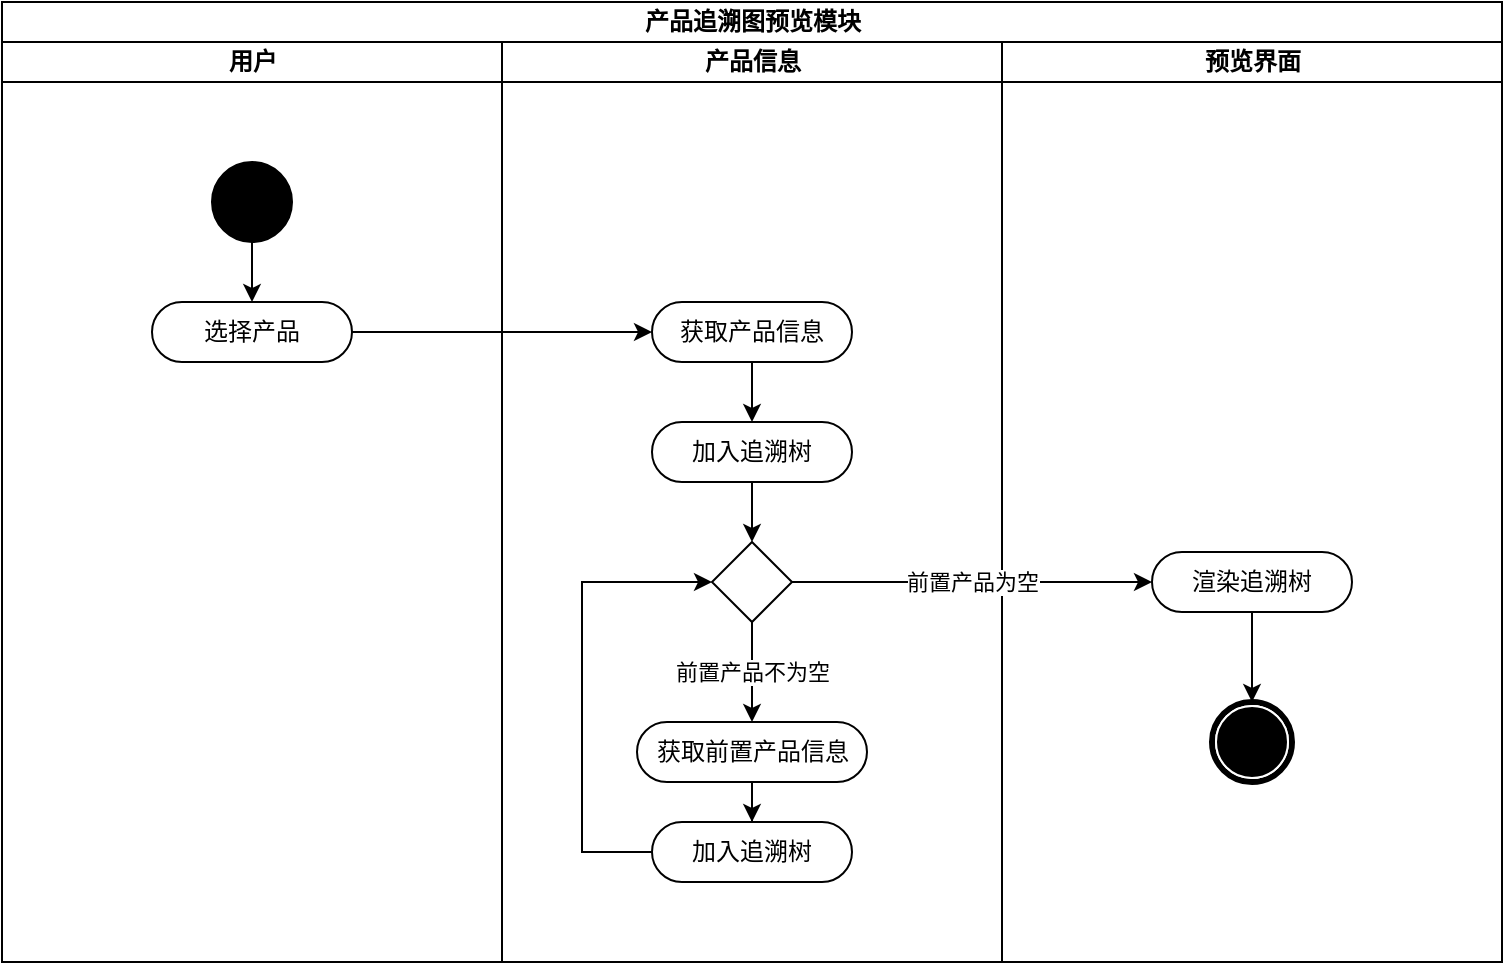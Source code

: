 <mxfile version="20.6.2" type="device"><diagram name="Page-1" id="0783ab3e-0a74-02c8-0abd-f7b4e66b4bec"><mxGraphModel dx="1024" dy="604" grid="1" gridSize="10" guides="1" tooltips="1" connect="1" arrows="1" fold="1" page="1" pageScale="1" pageWidth="850" pageHeight="1100" background="none" math="0" shadow="0"><root><mxCell id="0"/><mxCell id="1" parent="0"/><mxCell id="1c1d494c118603dd-1" value="产品追溯图预览模块" style="swimlane;html=1;childLayout=stackLayout;startSize=20;rounded=0;shadow=0;comic=0;labelBackgroundColor=none;strokeWidth=1;fontFamily=Verdana;fontSize=12;align=center;" parent="1" vertex="1"><mxGeometry x="40" y="20" width="750" height="480" as="geometry"/></mxCell><mxCell id="1c1d494c118603dd-2" value="用户" style="swimlane;html=1;startSize=20;" parent="1c1d494c118603dd-1" vertex="1"><mxGeometry y="20" width="250" height="460" as="geometry"/></mxCell><mxCell id="8C7ydX24cpz-S1Z4CQbm-3" style="edgeStyle=orthogonalEdgeStyle;rounded=0;orthogonalLoop=1;jettySize=auto;html=1;" edge="1" parent="1c1d494c118603dd-2" source="8C7ydX24cpz-S1Z4CQbm-1" target="8C7ydX24cpz-S1Z4CQbm-2"><mxGeometry relative="1" as="geometry"/></mxCell><mxCell id="8C7ydX24cpz-S1Z4CQbm-1" value="" style="ellipse;whiteSpace=wrap;html=1;rounded=0;shadow=0;comic=0;labelBackgroundColor=none;strokeWidth=1;fillColor=#000000;fontFamily=Verdana;fontSize=12;align=center;" vertex="1" parent="1c1d494c118603dd-2"><mxGeometry x="105" y="60" width="40" height="40" as="geometry"/></mxCell><mxCell id="8C7ydX24cpz-S1Z4CQbm-2" value="选择产品" style="rounded=1;whiteSpace=wrap;html=1;shadow=0;comic=0;labelBackgroundColor=none;strokeWidth=1;fontFamily=Verdana;fontSize=12;align=center;arcSize=50;" vertex="1" parent="1c1d494c118603dd-2"><mxGeometry x="75" y="130" width="100" height="30" as="geometry"/></mxCell><mxCell id="1c1d494c118603dd-3" value="产品信息" style="swimlane;html=1;startSize=20;" parent="1c1d494c118603dd-1" vertex="1"><mxGeometry x="250" y="20" width="250" height="460" as="geometry"/></mxCell><mxCell id="8C7ydX24cpz-S1Z4CQbm-4" value="获取产品信息" style="rounded=1;whiteSpace=wrap;html=1;shadow=0;comic=0;labelBackgroundColor=none;strokeWidth=1;fontFamily=Verdana;fontSize=12;align=center;arcSize=50;" vertex="1" parent="1c1d494c118603dd-3"><mxGeometry x="75" y="130" width="100" height="30" as="geometry"/></mxCell><mxCell id="8C7ydX24cpz-S1Z4CQbm-7" value="加入追溯树" style="rounded=1;whiteSpace=wrap;html=1;shadow=0;comic=0;labelBackgroundColor=none;strokeWidth=1;fontFamily=Verdana;fontSize=12;align=center;arcSize=50;" vertex="1" parent="1c1d494c118603dd-3"><mxGeometry x="75" y="190" width="100" height="30" as="geometry"/></mxCell><mxCell id="8C7ydX24cpz-S1Z4CQbm-6" style="edgeStyle=orthogonalEdgeStyle;rounded=0;orthogonalLoop=1;jettySize=auto;html=1;entryX=0.5;entryY=0;entryDx=0;entryDy=0;" edge="1" parent="1c1d494c118603dd-3" source="8C7ydX24cpz-S1Z4CQbm-4" target="8C7ydX24cpz-S1Z4CQbm-7"><mxGeometry relative="1" as="geometry"><mxPoint x="125" y="210" as="targetPoint"/></mxGeometry></mxCell><mxCell id="8C7ydX24cpz-S1Z4CQbm-14" value="前置产品不为空" style="edgeStyle=orthogonalEdgeStyle;rounded=0;orthogonalLoop=1;jettySize=auto;html=1;entryX=0.5;entryY=0;entryDx=0;entryDy=0;" edge="1" parent="1c1d494c118603dd-3" source="8C7ydX24cpz-S1Z4CQbm-10" target="8C7ydX24cpz-S1Z4CQbm-9"><mxGeometry relative="1" as="geometry"/></mxCell><mxCell id="8C7ydX24cpz-S1Z4CQbm-10" value="" style="rhombus;whiteSpace=wrap;html=1;" vertex="1" parent="1c1d494c118603dd-3"><mxGeometry x="105" y="250" width="40" height="40" as="geometry"/></mxCell><mxCell id="8C7ydX24cpz-S1Z4CQbm-8" style="edgeStyle=orthogonalEdgeStyle;rounded=0;orthogonalLoop=1;jettySize=auto;html=1;entryX=0.5;entryY=0;entryDx=0;entryDy=0;" edge="1" parent="1c1d494c118603dd-3" source="8C7ydX24cpz-S1Z4CQbm-7" target="8C7ydX24cpz-S1Z4CQbm-10"><mxGeometry relative="1" as="geometry"><mxPoint x="125" y="300" as="targetPoint"/></mxGeometry></mxCell><mxCell id="8C7ydX24cpz-S1Z4CQbm-13" style="edgeStyle=orthogonalEdgeStyle;rounded=0;orthogonalLoop=1;jettySize=auto;html=1;entryX=0.5;entryY=0;entryDx=0;entryDy=0;" edge="1" parent="1c1d494c118603dd-3" source="8C7ydX24cpz-S1Z4CQbm-9" target="8C7ydX24cpz-S1Z4CQbm-12"><mxGeometry relative="1" as="geometry"/></mxCell><mxCell id="8C7ydX24cpz-S1Z4CQbm-9" value="获取前置产品信息" style="rounded=1;whiteSpace=wrap;html=1;shadow=0;comic=0;labelBackgroundColor=none;strokeWidth=1;fontFamily=Verdana;fontSize=12;align=center;arcSize=50;" vertex="1" parent="1c1d494c118603dd-3"><mxGeometry x="67.5" y="340" width="115" height="30" as="geometry"/></mxCell><mxCell id="8C7ydX24cpz-S1Z4CQbm-15" style="edgeStyle=orthogonalEdgeStyle;rounded=0;orthogonalLoop=1;jettySize=auto;html=1;entryX=0;entryY=0.5;entryDx=0;entryDy=0;" edge="1" parent="1c1d494c118603dd-3" source="8C7ydX24cpz-S1Z4CQbm-12" target="8C7ydX24cpz-S1Z4CQbm-10"><mxGeometry relative="1" as="geometry"><Array as="points"><mxPoint x="40" y="405"/><mxPoint x="40" y="270"/></Array></mxGeometry></mxCell><mxCell id="8C7ydX24cpz-S1Z4CQbm-12" value="加入追溯树" style="rounded=1;whiteSpace=wrap;html=1;shadow=0;comic=0;labelBackgroundColor=none;strokeWidth=1;fontFamily=Verdana;fontSize=12;align=center;arcSize=50;" vertex="1" parent="1c1d494c118603dd-3"><mxGeometry x="75" y="390" width="100" height="30" as="geometry"/></mxCell><mxCell id="1c1d494c118603dd-4" value="预览界面" style="swimlane;html=1;startSize=20;" parent="1c1d494c118603dd-1" vertex="1"><mxGeometry x="500" y="20" width="250" height="460" as="geometry"/></mxCell><mxCell id="8C7ydX24cpz-S1Z4CQbm-19" style="edgeStyle=orthogonalEdgeStyle;rounded=0;orthogonalLoop=1;jettySize=auto;html=1;entryX=0.5;entryY=0;entryDx=0;entryDy=0;" edge="1" parent="1c1d494c118603dd-4" source="8C7ydX24cpz-S1Z4CQbm-17" target="8C7ydX24cpz-S1Z4CQbm-18"><mxGeometry relative="1" as="geometry"/></mxCell><mxCell id="8C7ydX24cpz-S1Z4CQbm-17" value="渲染追溯树" style="rounded=1;whiteSpace=wrap;html=1;shadow=0;comic=0;labelBackgroundColor=none;strokeWidth=1;fontFamily=Verdana;fontSize=12;align=center;arcSize=50;" vertex="1" parent="1c1d494c118603dd-4"><mxGeometry x="75" y="255" width="100" height="30" as="geometry"/></mxCell><mxCell id="8C7ydX24cpz-S1Z4CQbm-18" value="" style="shape=mxgraph.bpmn.shape;html=1;verticalLabelPosition=bottom;labelBackgroundColor=#ffffff;verticalAlign=top;perimeter=ellipsePerimeter;outline=end;symbol=terminate;rounded=0;shadow=0;comic=0;strokeWidth=1;fontFamily=Verdana;fontSize=12;align=center;" vertex="1" parent="1c1d494c118603dd-4"><mxGeometry x="105" y="330" width="40" height="40" as="geometry"/></mxCell><mxCell id="8C7ydX24cpz-S1Z4CQbm-5" style="edgeStyle=orthogonalEdgeStyle;rounded=0;orthogonalLoop=1;jettySize=auto;html=1;entryX=0;entryY=0.5;entryDx=0;entryDy=0;" edge="1" parent="1c1d494c118603dd-1" source="8C7ydX24cpz-S1Z4CQbm-2" target="8C7ydX24cpz-S1Z4CQbm-4"><mxGeometry relative="1" as="geometry"/></mxCell><mxCell id="8C7ydX24cpz-S1Z4CQbm-16" value="前置产品为空" style="edgeStyle=orthogonalEdgeStyle;rounded=0;orthogonalLoop=1;jettySize=auto;html=1;entryX=0;entryY=0.5;entryDx=0;entryDy=0;" edge="1" parent="1c1d494c118603dd-1" source="8C7ydX24cpz-S1Z4CQbm-10" target="8C7ydX24cpz-S1Z4CQbm-17"><mxGeometry relative="1" as="geometry"><mxPoint x="550" y="290" as="targetPoint"/></mxGeometry></mxCell></root></mxGraphModel></diagram></mxfile>